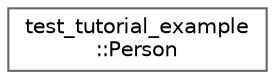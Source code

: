 digraph "类继承关系图"
{
 // LATEX_PDF_SIZE
  bgcolor="transparent";
  edge [fontname=Helvetica,fontsize=10,labelfontname=Helvetica,labelfontsize=10];
  node [fontname=Helvetica,fontsize=10,shape=box,height=0.2,width=0.4];
  rankdir="LR";
  Node0 [id="Node000000",label="test_tutorial_example\l::Person",height=0.2,width=0.4,color="grey40", fillcolor="white", style="filled",URL="$structtest__tutorial__example_1_1_person.html",tooltip=" "];
}
